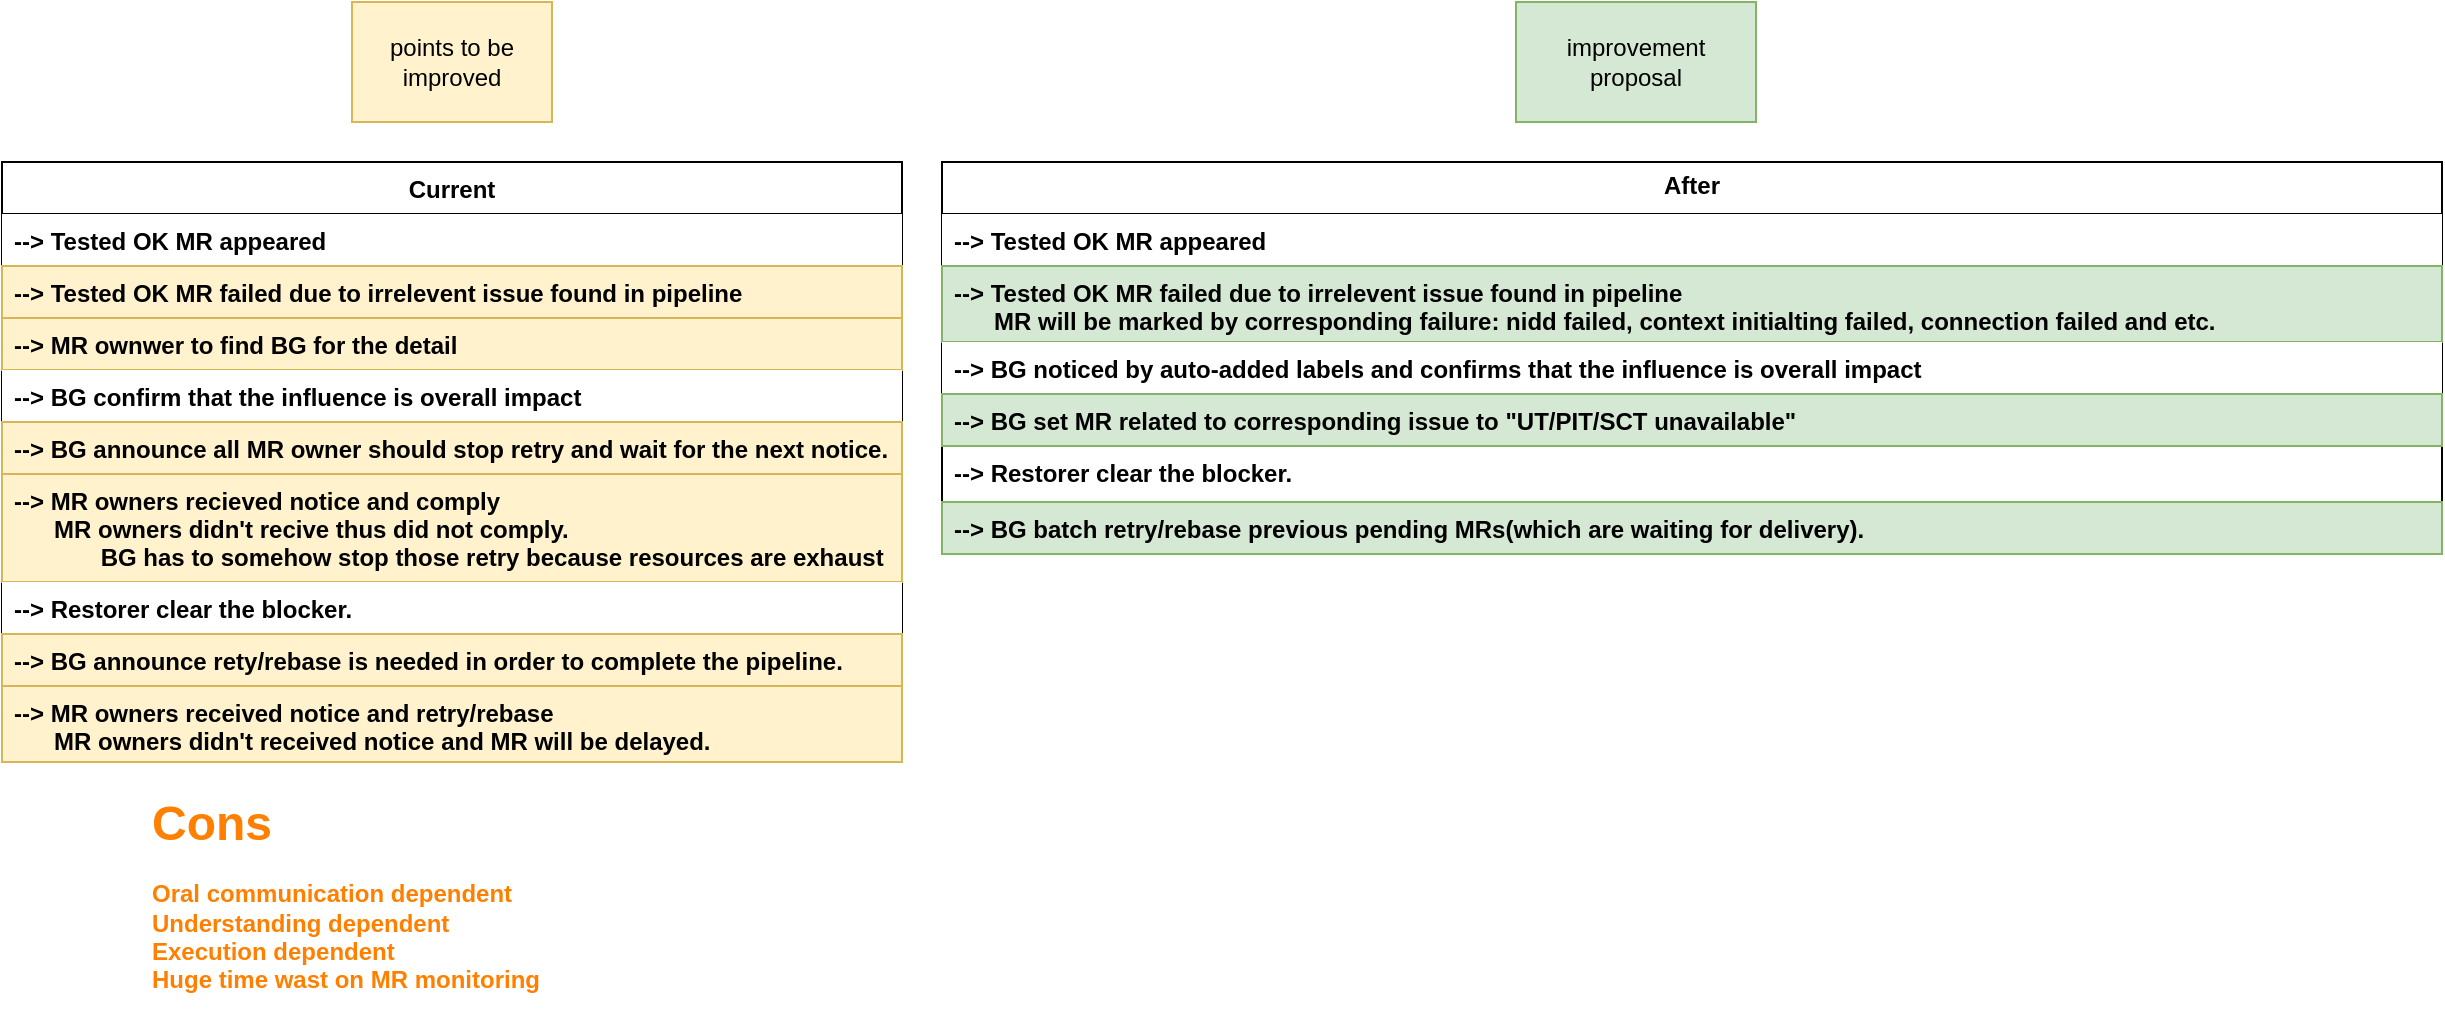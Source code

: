 <mxfile version="10.6.7" type="github"><diagram id="49tZhJWGVELUk_OpWY7U" name="Page-1"><mxGraphModel dx="1452" dy="559" grid="1" gridSize="10" guides="1" tooltips="1" connect="1" arrows="1" fold="1" page="1" pageScale="1" pageWidth="827" pageHeight="1169" math="0" shadow="0"><root><mxCell id="0"/><mxCell id="1" parent="0"/><mxCell id="7_V5XENbP3fPOTYN4D3x-16" value="Current" style="swimlane;fontStyle=1;childLayout=stackLayout;horizontal=1;startSize=26;fillColor=#ffffff;horizontalStack=0;resizeParent=1;resizeParentMax=0;resizeLast=0;collapsible=1;marginBottom=0;shadow=0;" vertex="1" parent="1"><mxGeometry x="10" y="240" width="450" height="300" as="geometry"/></mxCell><mxCell id="7_V5XENbP3fPOTYN4D3x-17" value="--&gt; Tested OK MR appeared" style="text;strokeColor=none;fillColor=#ffffff;align=left;verticalAlign=top;spacingLeft=4;spacingRight=4;overflow=hidden;rotatable=0;points=[[0,0.5],[1,0.5]];portConstraint=eastwest;shadow=0;fontStyle=1" vertex="1" parent="7_V5XENbP3fPOTYN4D3x-16"><mxGeometry y="26" width="450" height="26" as="geometry"/></mxCell><mxCell id="7_V5XENbP3fPOTYN4D3x-18" value="--&gt; Tested OK MR failed due to irrelevent issue found in pipeline" style="text;strokeColor=#d6b656;fillColor=#fff2cc;align=left;verticalAlign=top;spacingLeft=4;spacingRight=4;overflow=hidden;rotatable=0;points=[[0,0.5],[1,0.5]];portConstraint=eastwest;shadow=0;fontStyle=1" vertex="1" parent="7_V5XENbP3fPOTYN4D3x-16"><mxGeometry y="52" width="450" height="26" as="geometry"/></mxCell><mxCell id="7_V5XENbP3fPOTYN4D3x-19" value="--&gt; MR ownwer to find BG for the detail" style="text;strokeColor=#d6b656;fillColor=#fff2cc;align=left;verticalAlign=top;spacingLeft=4;spacingRight=4;overflow=hidden;rotatable=0;points=[[0,0.5],[1,0.5]];portConstraint=eastwest;shadow=0;fontStyle=1" vertex="1" parent="7_V5XENbP3fPOTYN4D3x-16"><mxGeometry y="78" width="450" height="26" as="geometry"/></mxCell><mxCell id="7_V5XENbP3fPOTYN4D3x-26" value="--&gt; BG confirm that the influence is overall impact" style="text;strokeColor=none;fillColor=#ffffff;align=left;verticalAlign=top;spacingLeft=4;spacingRight=4;overflow=hidden;rotatable=0;points=[[0,0.5],[1,0.5]];portConstraint=eastwest;shadow=0;fontStyle=1" vertex="1" parent="7_V5XENbP3fPOTYN4D3x-16"><mxGeometry y="104" width="450" height="26" as="geometry"/></mxCell><mxCell id="7_V5XENbP3fPOTYN4D3x-27" value="--&gt; BG announce all MR owner should stop retry and wait for the next notice." style="text;strokeColor=#d6b656;fillColor=#fff2cc;align=left;verticalAlign=top;spacingLeft=4;spacingRight=4;overflow=hidden;rotatable=0;points=[[0,0.5],[1,0.5]];portConstraint=eastwest;shadow=0;fontStyle=1" vertex="1" parent="7_V5XENbP3fPOTYN4D3x-16"><mxGeometry y="130" width="450" height="26" as="geometry"/></mxCell><mxCell id="7_V5XENbP3fPOTYN4D3x-28" value="--&gt; MR owners recieved notice and comply&#10;      MR owners didn't recive thus did not comply.&#10;             BG has to somehow stop those retry because resources are exhaust" style="text;strokeColor=#d6b656;fillColor=#fff2cc;align=left;verticalAlign=top;spacingLeft=4;spacingRight=4;overflow=hidden;rotatable=0;points=[[0,0.5],[1,0.5]];portConstraint=eastwest;shadow=0;fontStyle=1" vertex="1" parent="7_V5XENbP3fPOTYN4D3x-16"><mxGeometry y="156" width="450" height="54" as="geometry"/></mxCell><mxCell id="7_V5XENbP3fPOTYN4D3x-29" value="--&gt; Restorer clear the blocker." style="text;strokeColor=none;fillColor=#ffffff;align=left;verticalAlign=top;spacingLeft=4;spacingRight=4;overflow=hidden;rotatable=0;points=[[0,0.5],[1,0.5]];portConstraint=eastwest;shadow=0;fontStyle=1" vertex="1" parent="7_V5XENbP3fPOTYN4D3x-16"><mxGeometry y="210" width="450" height="26" as="geometry"/></mxCell><mxCell id="7_V5XENbP3fPOTYN4D3x-30" value="--&gt; BG announce rety/rebase is needed in order to complete the pipeline." style="text;strokeColor=#d6b656;fillColor=#fff2cc;align=left;verticalAlign=top;spacingLeft=4;spacingRight=4;overflow=hidden;rotatable=0;points=[[0,0.5],[1,0.5]];portConstraint=eastwest;shadow=0;fontStyle=1" vertex="1" parent="7_V5XENbP3fPOTYN4D3x-16"><mxGeometry y="236" width="450" height="26" as="geometry"/></mxCell><mxCell id="7_V5XENbP3fPOTYN4D3x-31" value="--&gt; MR owners received notice and retry/rebase&#10;      MR owners didn't received notice and MR will be delayed." style="text;strokeColor=#d6b656;fillColor=#fff2cc;align=left;verticalAlign=top;spacingLeft=4;spacingRight=4;overflow=hidden;rotatable=0;points=[[0,0.5],[1,0.5]];portConstraint=eastwest;shadow=0;fontStyle=1" vertex="1" parent="7_V5XENbP3fPOTYN4D3x-16"><mxGeometry y="262" width="450" height="38" as="geometry"/></mxCell><mxCell id="7_V5XENbP3fPOTYN4D3x-47" value="After&#10;" style="swimlane;fontStyle=1;childLayout=stackLayout;horizontal=1;startSize=26;horizontalStack=0;resizeParent=1;resizeParentMax=0;resizeLast=0;collapsible=1;marginBottom=0;shadow=0;spacing=0;verticalAlign=top;" vertex="1" parent="1"><mxGeometry x="480" y="240" width="750" height="196" as="geometry"/></mxCell><mxCell id="7_V5XENbP3fPOTYN4D3x-48" value="--&gt; Tested OK MR appeared" style="text;strokeColor=none;fillColor=#ffffff;align=left;verticalAlign=top;spacingLeft=4;spacingRight=4;overflow=hidden;rotatable=0;points=[[0,0.5],[1,0.5]];portConstraint=eastwest;shadow=0;fontStyle=1" vertex="1" parent="7_V5XENbP3fPOTYN4D3x-47"><mxGeometry y="26" width="750" height="26" as="geometry"/></mxCell><mxCell id="7_V5XENbP3fPOTYN4D3x-49" value="--&gt; Tested OK MR failed due to irrelevent issue found in pipeline&#10;      MR will be marked by corresponding failure: nidd failed, context initialting failed, connection failed and etc." style="text;strokeColor=#82b366;fillColor=#d5e8d4;align=left;verticalAlign=top;spacingLeft=4;spacingRight=4;overflow=hidden;rotatable=0;points=[[0,0.5],[1,0.5]];portConstraint=eastwest;shadow=0;fontStyle=1" vertex="1" parent="7_V5XENbP3fPOTYN4D3x-47"><mxGeometry y="52" width="750" height="38" as="geometry"/></mxCell><mxCell id="7_V5XENbP3fPOTYN4D3x-51" value="--&gt; BG noticed by auto-added labels and confirms that the influence is overall impact" style="text;strokeColor=none;fillColor=#ffffff;align=left;verticalAlign=top;spacingLeft=4;spacingRight=4;overflow=hidden;rotatable=0;points=[[0,0.5],[1,0.5]];portConstraint=eastwest;shadow=0;fontStyle=1" vertex="1" parent="7_V5XENbP3fPOTYN4D3x-47"><mxGeometry y="90" width="750" height="26" as="geometry"/></mxCell><mxCell id="7_V5XENbP3fPOTYN4D3x-52" value="--&gt; BG set MR related to corresponding issue to &quot;UT/PIT/SCT unavailable&quot;" style="text;strokeColor=#82b366;fillColor=#d5e8d4;align=left;verticalAlign=top;spacingLeft=4;spacingRight=4;overflow=hidden;rotatable=0;points=[[0,0.5],[1,0.5]];portConstraint=eastwest;shadow=0;fontStyle=1" vertex="1" parent="7_V5XENbP3fPOTYN4D3x-47"><mxGeometry y="116" width="750" height="26" as="geometry"/></mxCell><mxCell id="7_V5XENbP3fPOTYN4D3x-53" value="--&gt; Restorer clear the blocker." style="text;align=left;verticalAlign=top;spacingLeft=4;spacingRight=4;overflow=hidden;rotatable=0;points=[[0,0.5],[1,0.5]];portConstraint=eastwest;shadow=0;fontStyle=1" vertex="1" parent="7_V5XENbP3fPOTYN4D3x-47"><mxGeometry y="142" width="750" height="28" as="geometry"/></mxCell><mxCell id="7_V5XENbP3fPOTYN4D3x-54" value="--&gt; BG batch retry/rebase previous pending MRs(which are waiting for delivery)." style="text;strokeColor=#82b366;fillColor=#d5e8d4;align=left;verticalAlign=top;spacingLeft=4;spacingRight=4;overflow=hidden;rotatable=0;points=[[0,0.5],[1,0.5]];portConstraint=eastwest;shadow=0;fontStyle=1" vertex="1" parent="7_V5XENbP3fPOTYN4D3x-47"><mxGeometry y="170" width="750" height="26" as="geometry"/></mxCell><mxCell id="7_V5XENbP3fPOTYN4D3x-58" value="points to be improved" style="rounded=0;whiteSpace=wrap;html=1;shadow=0;fillColor=#fff2cc;strokeColor=#d6b656;" vertex="1" parent="1"><mxGeometry x="185" y="160" width="100" height="60" as="geometry"/></mxCell><mxCell id="7_V5XENbP3fPOTYN4D3x-59" value="improvement proposal" style="rounded=0;whiteSpace=wrap;html=1;shadow=0;fillColor=#d5e8d4;strokeColor=#82b366;" vertex="1" parent="1"><mxGeometry x="767" y="160" width="120" height="60" as="geometry"/></mxCell><mxCell id="7_V5XENbP3fPOTYN4D3x-62" value="&lt;h1 style=&quot;line-height: 100%&quot;&gt;Cons&lt;/h1&gt;&lt;p&gt;&lt;b&gt;&lt;span&gt;Oral communication&amp;nbsp;&lt;/span&gt;&lt;span&gt;dependent&lt;br&gt;&lt;/span&gt;&lt;span&gt;Understanding dependent&lt;/span&gt;&lt;br&gt;&lt;span&gt;Execution dependent&lt;br&gt;Huge time wast on MR monitoring&lt;/span&gt;&lt;/b&gt;&lt;br&gt;&lt;/p&gt;" style="text;html=1;strokeColor=none;fillColor=none;spacing=5;spacingTop=-17;whiteSpace=wrap;overflow=hidden;rounded=0;shadow=0;fontColor=#FF8000;align=left;" vertex="1" parent="1"><mxGeometry x="80" y="550" width="290" height="120" as="geometry"/></mxCell></root></mxGraphModel></diagram></mxfile>